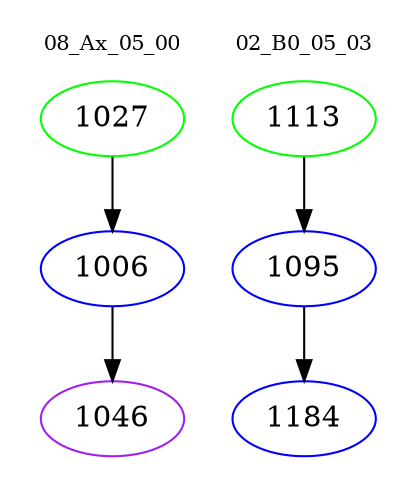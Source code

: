 digraph{
subgraph cluster_0 {
color = white
label = "08_Ax_05_00";
fontsize=10;
T0_1027 [label="1027", color="green"]
T0_1027 -> T0_1006 [color="black"]
T0_1006 [label="1006", color="blue"]
T0_1006 -> T0_1046 [color="black"]
T0_1046 [label="1046", color="purple"]
}
subgraph cluster_1 {
color = white
label = "02_B0_05_03";
fontsize=10;
T1_1113 [label="1113", color="green"]
T1_1113 -> T1_1095 [color="black"]
T1_1095 [label="1095", color="blue"]
T1_1095 -> T1_1184 [color="black"]
T1_1184 [label="1184", color="blue"]
}
}
